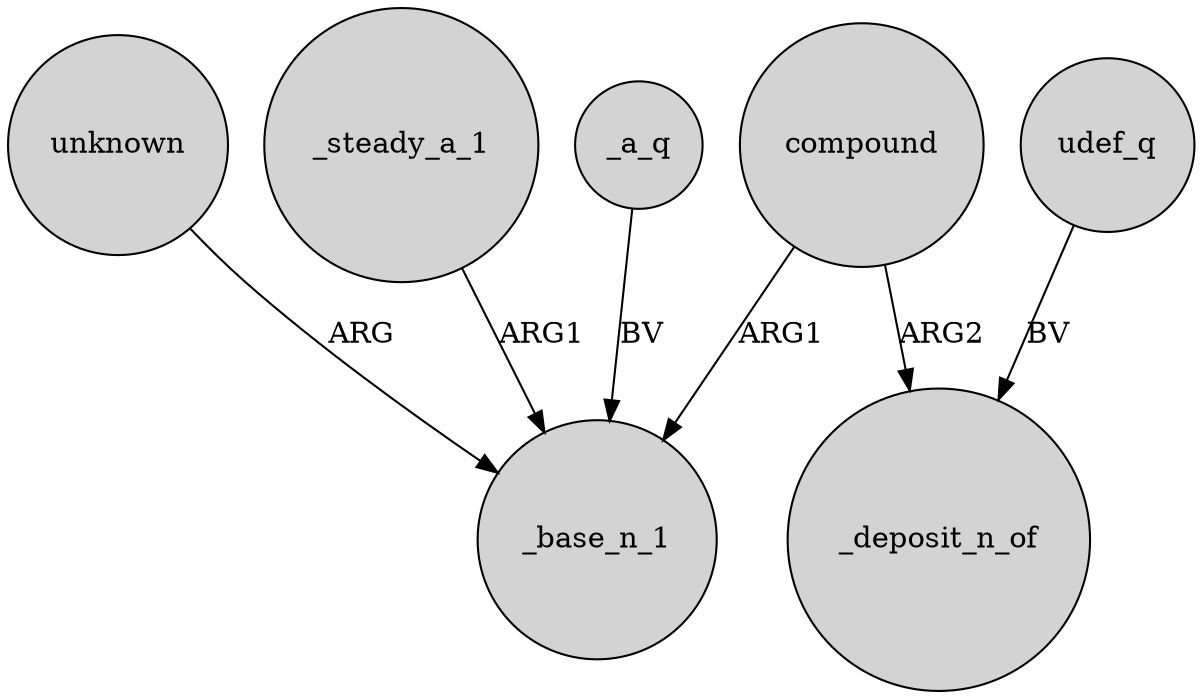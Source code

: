 digraph {
	node [shape=circle style=filled]
	unknown -> _base_n_1 [label=ARG]
	_steady_a_1 -> _base_n_1 [label=ARG1]
	_a_q -> _base_n_1 [label=BV]
	compound -> _base_n_1 [label=ARG1]
	compound -> _deposit_n_of [label=ARG2]
	udef_q -> _deposit_n_of [label=BV]
}
